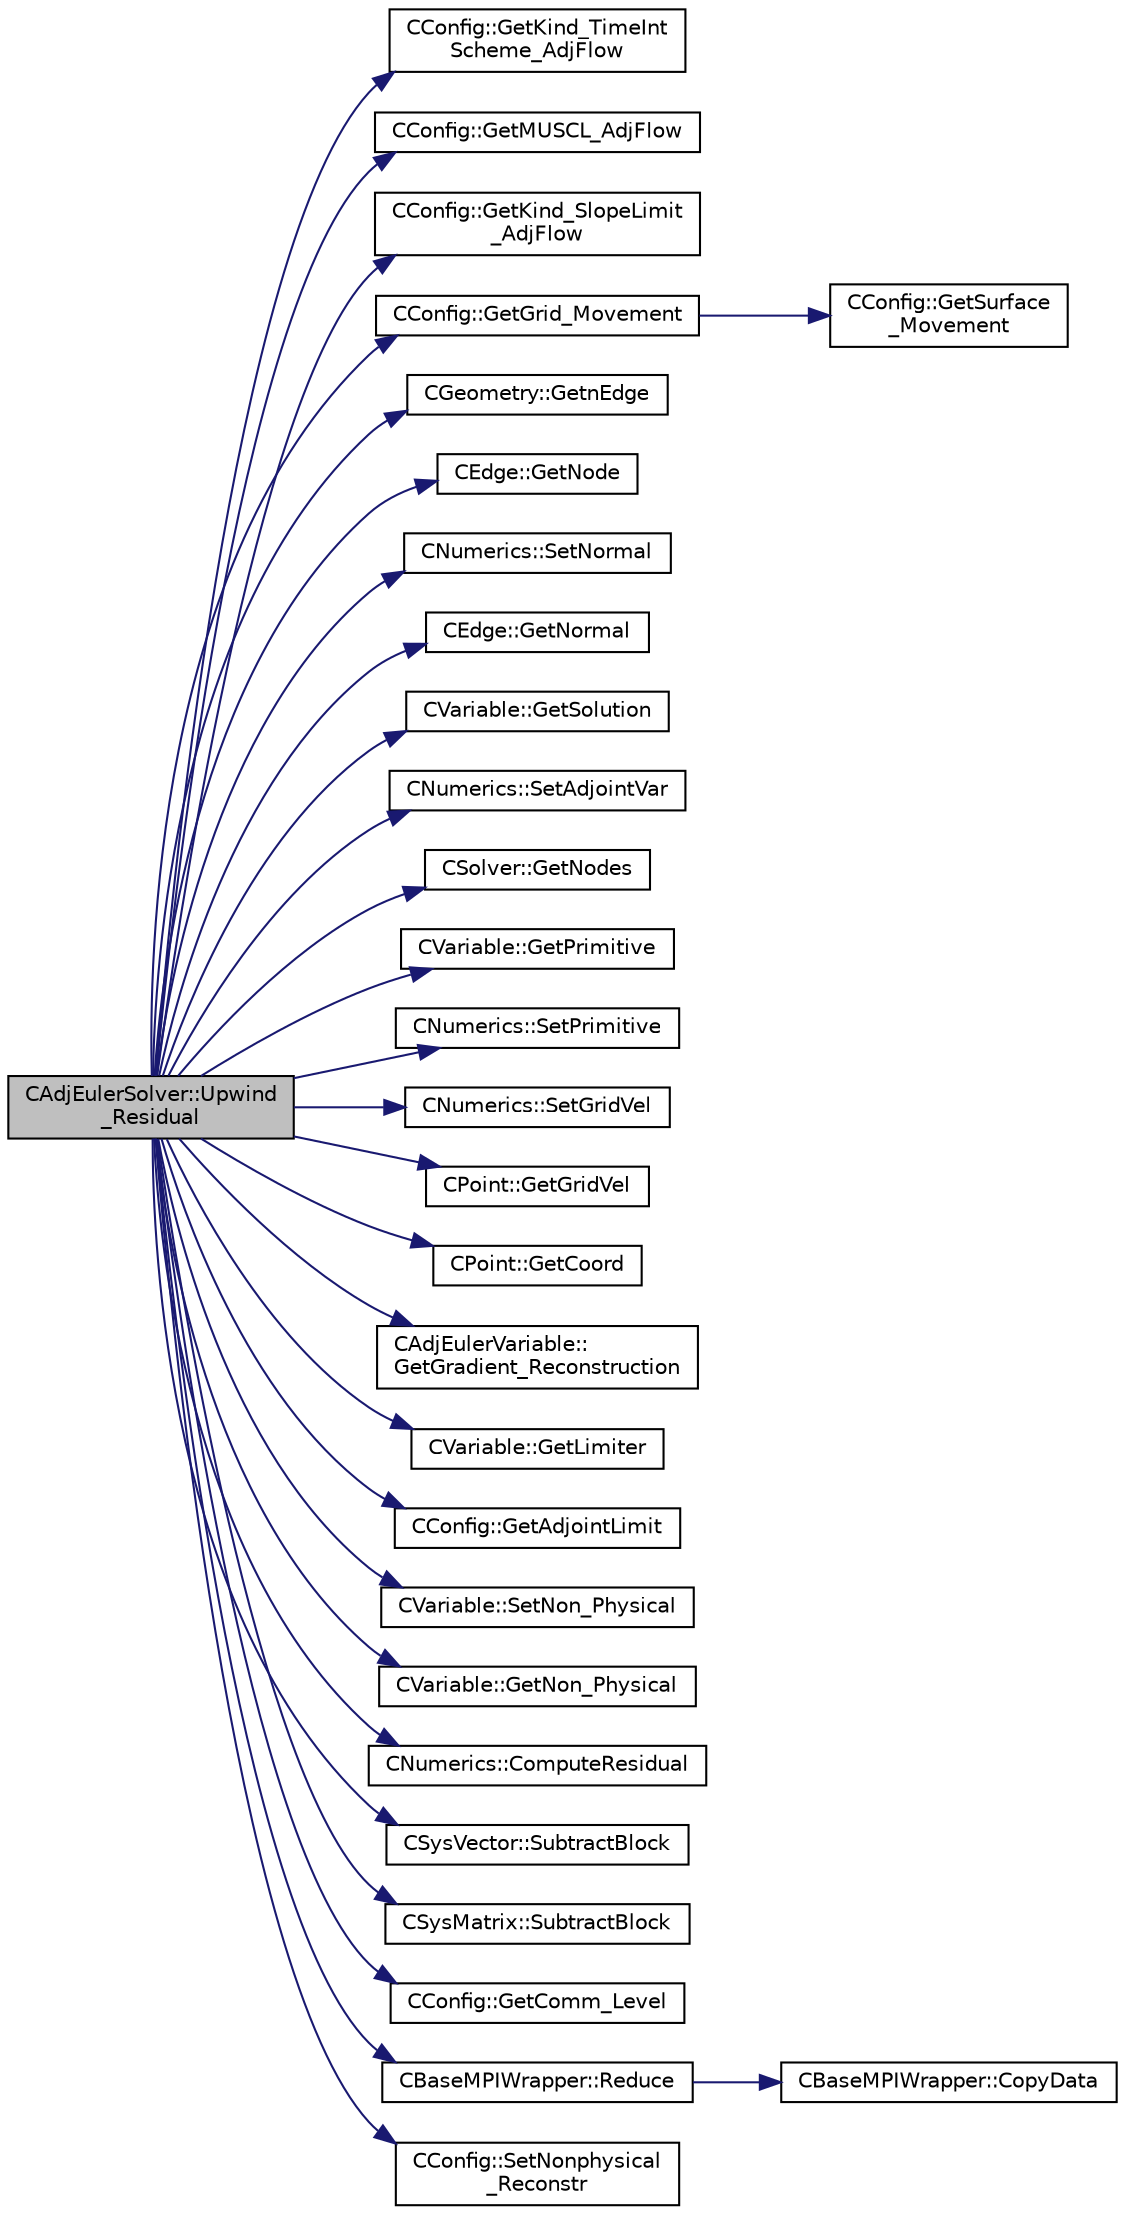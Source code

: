 digraph "CAdjEulerSolver::Upwind_Residual"
{
  edge [fontname="Helvetica",fontsize="10",labelfontname="Helvetica",labelfontsize="10"];
  node [fontname="Helvetica",fontsize="10",shape=record];
  rankdir="LR";
  Node1406 [label="CAdjEulerSolver::Upwind\l_Residual",height=0.2,width=0.4,color="black", fillcolor="grey75", style="filled", fontcolor="black"];
  Node1406 -> Node1407 [color="midnightblue",fontsize="10",style="solid",fontname="Helvetica"];
  Node1407 [label="CConfig::GetKind_TimeInt\lScheme_AdjFlow",height=0.2,width=0.4,color="black", fillcolor="white", style="filled",URL="$class_c_config.html#ab9d0e23db2d8f044b0b09915e92ef003",tooltip="Get the kind of integration scheme (explicit or implicit) for the adjoint flow equations. "];
  Node1406 -> Node1408 [color="midnightblue",fontsize="10",style="solid",fontname="Helvetica"];
  Node1408 [label="CConfig::GetMUSCL_AdjFlow",height=0.2,width=0.4,color="black", fillcolor="white", style="filled",URL="$class_c_config.html#a473b7bf8e4dc3dfa9aacc01b2e4b8cc8",tooltip="Get if the upwind scheme used MUSCL or not. "];
  Node1406 -> Node1409 [color="midnightblue",fontsize="10",style="solid",fontname="Helvetica"];
  Node1409 [label="CConfig::GetKind_SlopeLimit\l_AdjFlow",height=0.2,width=0.4,color="black", fillcolor="white", style="filled",URL="$class_c_config.html#a89156d3db0310793202c243806d4a479",tooltip="Get the method for limiting the spatial gradients. "];
  Node1406 -> Node1410 [color="midnightblue",fontsize="10",style="solid",fontname="Helvetica"];
  Node1410 [label="CConfig::GetGrid_Movement",height=0.2,width=0.4,color="black", fillcolor="white", style="filled",URL="$class_c_config.html#a65f49bf3888539804cc0ceac28a32923",tooltip="Get information about the grid movement. "];
  Node1410 -> Node1411 [color="midnightblue",fontsize="10",style="solid",fontname="Helvetica"];
  Node1411 [label="CConfig::GetSurface\l_Movement",height=0.2,width=0.4,color="black", fillcolor="white", style="filled",URL="$class_c_config.html#a67dbc09d0ad95072023d7f356333d6c8",tooltip="Get information about deforming markers. "];
  Node1406 -> Node1412 [color="midnightblue",fontsize="10",style="solid",fontname="Helvetica"];
  Node1412 [label="CGeometry::GetnEdge",height=0.2,width=0.4,color="black", fillcolor="white", style="filled",URL="$class_c_geometry.html#a7d6e1e1d1e46da8f55ecbe1a9380530a",tooltip="Get number of edges. "];
  Node1406 -> Node1413 [color="midnightblue",fontsize="10",style="solid",fontname="Helvetica"];
  Node1413 [label="CEdge::GetNode",height=0.2,width=0.4,color="black", fillcolor="white", style="filled",URL="$class_c_edge.html#aee33b61d646e3fe59a4e23284ab1bf33",tooltip="Get the nodes of the edge. "];
  Node1406 -> Node1414 [color="midnightblue",fontsize="10",style="solid",fontname="Helvetica"];
  Node1414 [label="CNumerics::SetNormal",height=0.2,width=0.4,color="black", fillcolor="white", style="filled",URL="$class_c_numerics.html#a41903d97957f351cd9ee63ca404985b1",tooltip="Set the value of the normal vector to the face between two points. "];
  Node1406 -> Node1415 [color="midnightblue",fontsize="10",style="solid",fontname="Helvetica"];
  Node1415 [label="CEdge::GetNormal",height=0.2,width=0.4,color="black", fillcolor="white", style="filled",URL="$class_c_edge.html#ada210a6f0643f444e7e491fc4ed9e662",tooltip="Copy the the normal vector of a face. "];
  Node1406 -> Node1416 [color="midnightblue",fontsize="10",style="solid",fontname="Helvetica"];
  Node1416 [label="CVariable::GetSolution",height=0.2,width=0.4,color="black", fillcolor="white", style="filled",URL="$class_c_variable.html#a261483e39c23c1de7cb9aea7e917c121",tooltip="Get the solution. "];
  Node1406 -> Node1417 [color="midnightblue",fontsize="10",style="solid",fontname="Helvetica"];
  Node1417 [label="CNumerics::SetAdjointVar",height=0.2,width=0.4,color="black", fillcolor="white", style="filled",URL="$class_c_numerics.html#a4eb3867ed99a8fd200f96da877e64313",tooltip="Set the value of the adjoint variable. "];
  Node1406 -> Node1418 [color="midnightblue",fontsize="10",style="solid",fontname="Helvetica"];
  Node1418 [label="CSolver::GetNodes",height=0.2,width=0.4,color="black", fillcolor="white", style="filled",URL="$class_c_solver.html#af3198e52a2ea377bb765647b5e697197",tooltip="Allow outside access to the nodes of the solver, containing conservatives, primitives, etc. "];
  Node1406 -> Node1419 [color="midnightblue",fontsize="10",style="solid",fontname="Helvetica"];
  Node1419 [label="CVariable::GetPrimitive",height=0.2,width=0.4,color="black", fillcolor="white", style="filled",URL="$class_c_variable.html#abe38982ec51efc8391ef27fc434f37ad",tooltip="A virtual member. "];
  Node1406 -> Node1420 [color="midnightblue",fontsize="10",style="solid",fontname="Helvetica"];
  Node1420 [label="CNumerics::SetPrimitive",height=0.2,width=0.4,color="black", fillcolor="white", style="filled",URL="$class_c_numerics.html#af72b17d397adf09beed2e99e2daf895c",tooltip="Set the value of the primitive variables. "];
  Node1406 -> Node1421 [color="midnightblue",fontsize="10",style="solid",fontname="Helvetica"];
  Node1421 [label="CNumerics::SetGridVel",height=0.2,width=0.4,color="black", fillcolor="white", style="filled",URL="$class_c_numerics.html#ae15b9e4ad2008444365109c434e24207",tooltip="Set the velocity of the computational grid. "];
  Node1406 -> Node1422 [color="midnightblue",fontsize="10",style="solid",fontname="Helvetica"];
  Node1422 [label="CPoint::GetGridVel",height=0.2,width=0.4,color="black", fillcolor="white", style="filled",URL="$class_c_point.html#a62ec636f4a05ac578b582a053e8553f9",tooltip="Get the value of the grid velocity at the point. "];
  Node1406 -> Node1423 [color="midnightblue",fontsize="10",style="solid",fontname="Helvetica"];
  Node1423 [label="CPoint::GetCoord",height=0.2,width=0.4,color="black", fillcolor="white", style="filled",URL="$class_c_point.html#a95fe081d22e96e190cb3edcbf0d6525f",tooltip="Get the coordinates dor the control volume. "];
  Node1406 -> Node1424 [color="midnightblue",fontsize="10",style="solid",fontname="Helvetica"];
  Node1424 [label="CAdjEulerVariable::\lGetGradient_Reconstruction",height=0.2,width=0.4,color="black", fillcolor="white", style="filled",URL="$class_c_adj_euler_variable.html#adc9693fa0f5b250d5823b3817fdab925",tooltip="Get the value of the reconstruction variables gradient at a node. "];
  Node1406 -> Node1425 [color="midnightblue",fontsize="10",style="solid",fontname="Helvetica"];
  Node1425 [label="CVariable::GetLimiter",height=0.2,width=0.4,color="black", fillcolor="white", style="filled",URL="$class_c_variable.html#a9575966f5c250fca5f6c6ff4f2dd7558",tooltip="Get the value of the slope limiter. "];
  Node1406 -> Node1426 [color="midnightblue",fontsize="10",style="solid",fontname="Helvetica"];
  Node1426 [label="CConfig::GetAdjointLimit",height=0.2,width=0.4,color="black", fillcolor="white", style="filled",URL="$class_c_config.html#a2e43c598b74cfff16c1db0b0f37685c5",tooltip="Get the limit value for the adjoint variables. "];
  Node1406 -> Node1427 [color="midnightblue",fontsize="10",style="solid",fontname="Helvetica"];
  Node1427 [label="CVariable::SetNon_Physical",height=0.2,width=0.4,color="black", fillcolor="white", style="filled",URL="$class_c_variable.html#af0eb973b8a2a22b1d1608e4af22022b8",tooltip="Set the value of the non-physical point. "];
  Node1406 -> Node1428 [color="midnightblue",fontsize="10",style="solid",fontname="Helvetica"];
  Node1428 [label="CVariable::GetNon_Physical",height=0.2,width=0.4,color="black", fillcolor="white", style="filled",URL="$class_c_variable.html#a10c304d236917136f8906e2798f391b4",tooltip="Get the value of the non-physical boolean at a point. "];
  Node1406 -> Node1429 [color="midnightblue",fontsize="10",style="solid",fontname="Helvetica"];
  Node1429 [label="CNumerics::ComputeResidual",height=0.2,width=0.4,color="black", fillcolor="white", style="filled",URL="$class_c_numerics.html#abe734316e0047f463f059fd77a281958",tooltip="Compute the numerical residual. "];
  Node1406 -> Node1430 [color="midnightblue",fontsize="10",style="solid",fontname="Helvetica"];
  Node1430 [label="CSysVector::SubtractBlock",height=0.2,width=0.4,color="black", fillcolor="white", style="filled",URL="$class_c_sys_vector.html#a732b302ca148d38b442bfe7e096a81be",tooltip="Subtract val_residual to the residual. "];
  Node1406 -> Node1431 [color="midnightblue",fontsize="10",style="solid",fontname="Helvetica"];
  Node1431 [label="CSysMatrix::SubtractBlock",height=0.2,width=0.4,color="black", fillcolor="white", style="filled",URL="$class_c_sys_matrix.html#af913d33707e948c30fff5a62773ef5c6",tooltip="Subtracts the specified block to the sparse matrix. "];
  Node1406 -> Node1432 [color="midnightblue",fontsize="10",style="solid",fontname="Helvetica"];
  Node1432 [label="CConfig::GetComm_Level",height=0.2,width=0.4,color="black", fillcolor="white", style="filled",URL="$class_c_config.html#ab71278d2692ca5217674036650b02923",tooltip="Get the level of MPI communications to be performed. "];
  Node1406 -> Node1433 [color="midnightblue",fontsize="10",style="solid",fontname="Helvetica"];
  Node1433 [label="CBaseMPIWrapper::Reduce",height=0.2,width=0.4,color="black", fillcolor="white", style="filled",URL="$class_c_base_m_p_i_wrapper.html#a860dfcee07be04be175e06d342e0fc68"];
  Node1433 -> Node1434 [color="midnightblue",fontsize="10",style="solid",fontname="Helvetica"];
  Node1434 [label="CBaseMPIWrapper::CopyData",height=0.2,width=0.4,color="black", fillcolor="white", style="filled",URL="$class_c_base_m_p_i_wrapper.html#a4725cc1dd65b161b483e812a538a5e36"];
  Node1406 -> Node1435 [color="midnightblue",fontsize="10",style="solid",fontname="Helvetica"];
  Node1435 [label="CConfig::SetNonphysical\l_Reconstr",height=0.2,width=0.4,color="black", fillcolor="white", style="filled",URL="$class_c_config.html#aa3920e3a8f281a8e015ca82571aa2c72",tooltip="Set the current number of non-physical reconstructions for 2nd-order upwinding. "];
}
